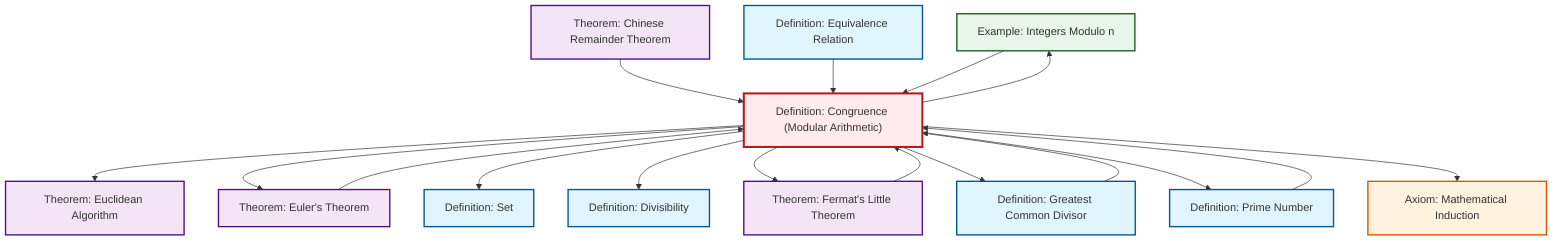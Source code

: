 graph TD
    classDef definition fill:#e1f5fe,stroke:#01579b,stroke-width:2px
    classDef theorem fill:#f3e5f5,stroke:#4a148c,stroke-width:2px
    classDef axiom fill:#fff3e0,stroke:#e65100,stroke-width:2px
    classDef example fill:#e8f5e9,stroke:#1b5e20,stroke-width:2px
    classDef current fill:#ffebee,stroke:#b71c1c,stroke-width:3px
    ex-quotient-integers-mod-n["Example: Integers Modulo n"]:::example
    thm-euler["Theorem: Euler's Theorem"]:::theorem
    def-prime["Definition: Prime Number"]:::definition
    thm-fermat-little["Theorem: Fermat's Little Theorem"]:::theorem
    thm-chinese-remainder["Theorem: Chinese Remainder Theorem"]:::theorem
    def-gcd["Definition: Greatest Common Divisor"]:::definition
    thm-euclidean-algorithm["Theorem: Euclidean Algorithm"]:::theorem
    def-set["Definition: Set"]:::definition
    def-equivalence-relation["Definition: Equivalence Relation"]:::definition
    ax-induction["Axiom: Mathematical Induction"]:::axiom
    def-divisibility["Definition: Divisibility"]:::definition
    def-congruence["Definition: Congruence (Modular Arithmetic)"]:::definition
    def-congruence --> thm-euclidean-algorithm
    def-congruence --> thm-euler
    thm-chinese-remainder --> def-congruence
    def-congruence --> def-set
    def-congruence --> def-divisibility
    def-congruence --> thm-fermat-little
    thm-fermat-little --> def-congruence
    def-gcd --> def-congruence
    thm-euler --> def-congruence
    def-congruence --> def-gcd
    def-congruence --> def-prime
    def-equivalence-relation --> def-congruence
    def-congruence --> ex-quotient-integers-mod-n
    def-congruence --> ax-induction
    def-prime --> def-congruence
    ex-quotient-integers-mod-n --> def-congruence
    class def-congruence current